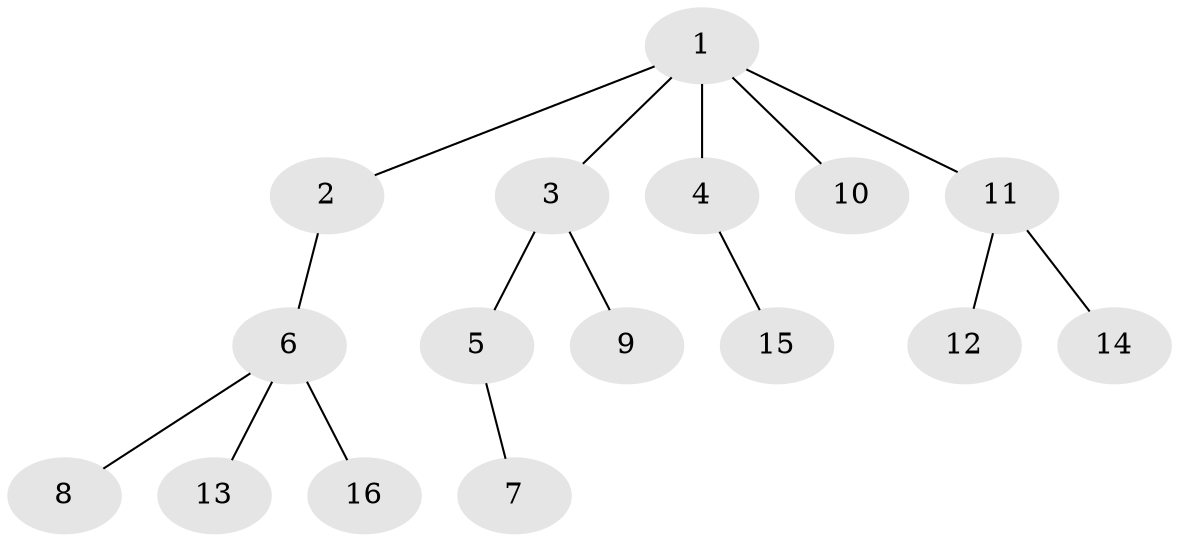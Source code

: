 // original degree distribution, {7: 0.018867924528301886, 3: 0.11320754716981132, 5: 0.05660377358490566, 4: 0.03773584905660377, 2: 0.2830188679245283, 1: 0.49056603773584906}
// Generated by graph-tools (version 1.1) at 2025/52/03/04/25 22:52:03]
// undirected, 16 vertices, 15 edges
graph export_dot {
  node [color=gray90,style=filled];
  1;
  2;
  3;
  4;
  5;
  6;
  7;
  8;
  9;
  10;
  11;
  12;
  13;
  14;
  15;
  16;
  1 -- 2 [weight=1.0];
  1 -- 3 [weight=1.0];
  1 -- 4 [weight=1.0];
  1 -- 10 [weight=1.0];
  1 -- 11 [weight=1.0];
  2 -- 6 [weight=1.0];
  3 -- 5 [weight=1.0];
  3 -- 9 [weight=1.0];
  4 -- 15 [weight=1.0];
  5 -- 7 [weight=1.0];
  6 -- 8 [weight=1.0];
  6 -- 13 [weight=1.0];
  6 -- 16 [weight=1.0];
  11 -- 12 [weight=1.0];
  11 -- 14 [weight=1.0];
}
